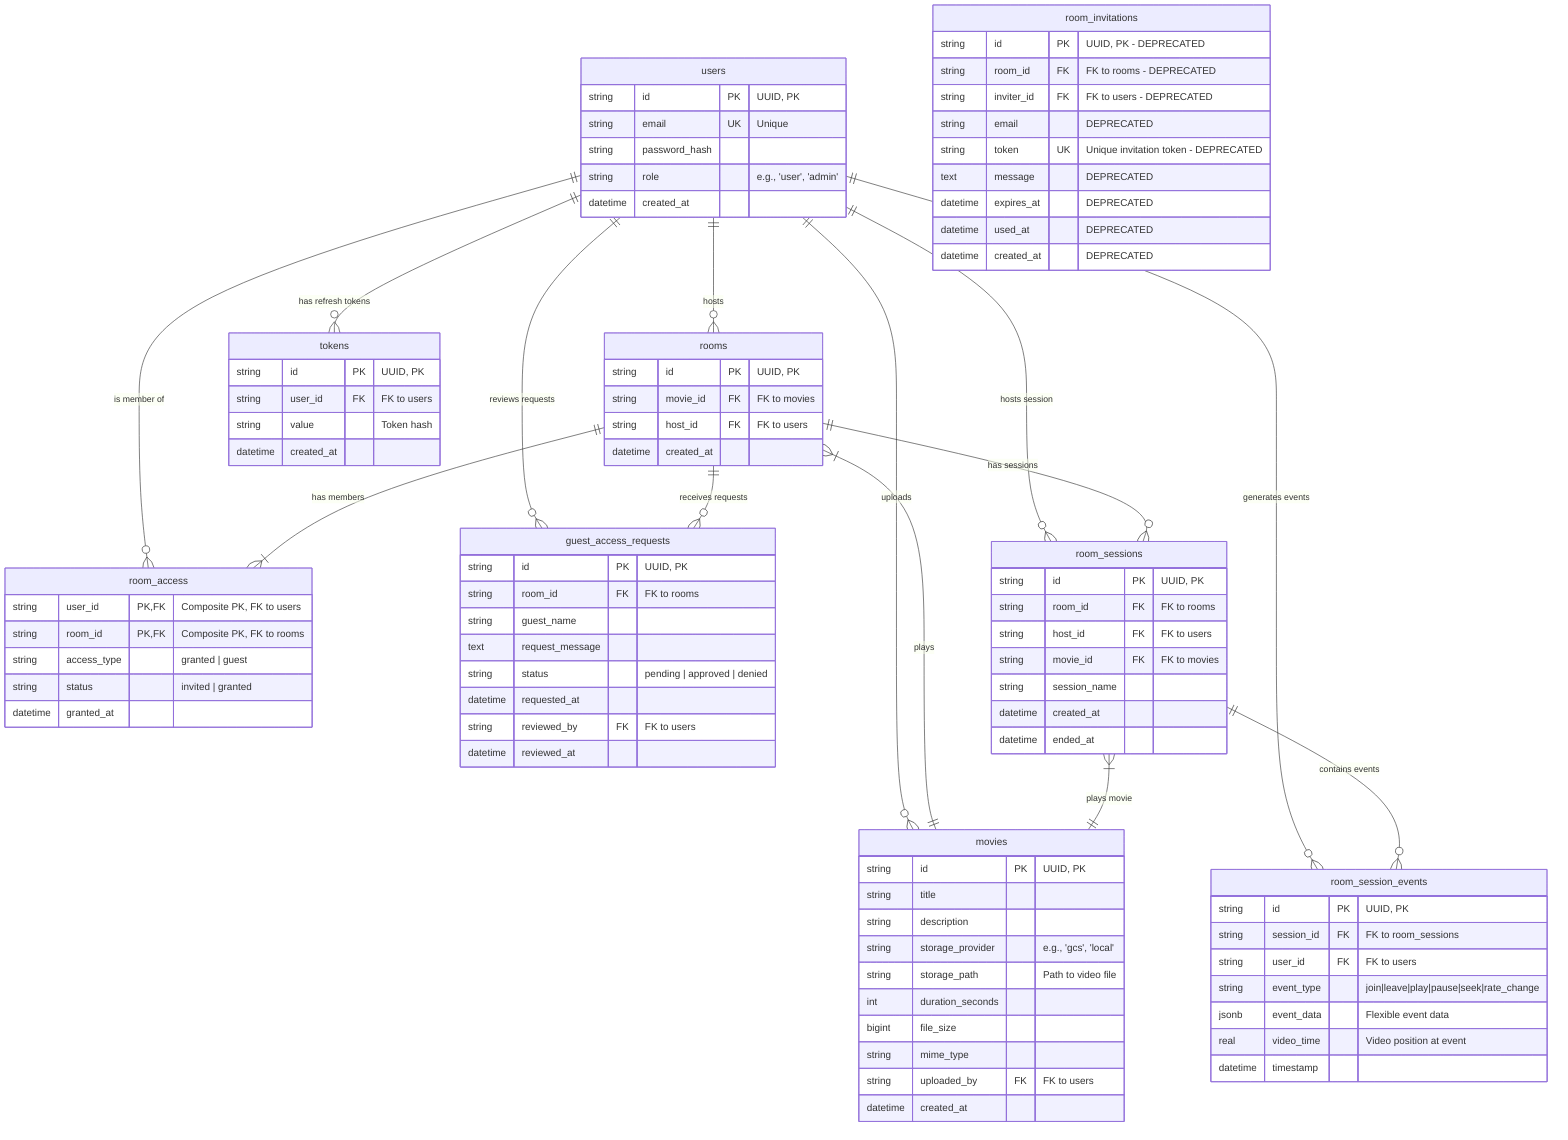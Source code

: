 erDiagram
    users {
        string id PK "UUID, PK"
        string email UK "Unique"
        string password_hash
        string role "e.g., 'user', 'admin'"
        datetime created_at
    }
    movies {
        string id PK "UUID, PK"
        string title
        string description
        string storage_provider "e.g., 'gcs', 'local'"
        string storage_path "Path to video file"
        int duration_seconds
        bigint file_size
        string mime_type
        string uploaded_by FK "FK to users"
        datetime created_at
    }
    rooms {
        string id PK "UUID, PK"
        string movie_id FK "FK to movies"
        string host_id FK "FK to users"
        datetime created_at
    }
    room_access {
        string user_id PK, FK "Composite PK, FK to users"
        string room_id PK, FK "Composite PK, FK to rooms"
        string access_type "granted | guest"
        string status "invited | granted"
        datetime granted_at
    }
    guest_access_requests {
        string id PK "UUID, PK"
        string room_id FK "FK to rooms"
        string guest_name
        text request_message
        string status "pending | approved | denied"
        datetime requested_at
        string reviewed_by FK "FK to users"
        datetime reviewed_at
    }
    room_invitations {
        string id PK "UUID, PK - DEPRECATED"
        string room_id FK "FK to rooms - DEPRECATED"
        string inviter_id FK "FK to users - DEPRECATED"
        string email "DEPRECATED"
        string token UK "Unique invitation token - DEPRECATED"
        text message "DEPRECATED"
        datetime expires_at "DEPRECATED"
        datetime used_at "DEPRECATED"
        datetime created_at "DEPRECATED"
    }
    room_sessions {
        string id PK "UUID, PK"
        string room_id FK "FK to rooms"
        string host_id FK "FK to users"
        string movie_id FK "FK to movies"
        string session_name
        datetime created_at
        datetime ended_at
    }
    room_session_events {
        string id PK "UUID, PK"
        string session_id FK "FK to room_sessions"
        string user_id FK "FK to users"
        string event_type "join|leave|play|pause|seek|rate_change"
        jsonb event_data "Flexible event data"
        real video_time "Video position at event"
        datetime timestamp
    }
    tokens {
        string id PK "UUID, PK"
        string user_id FK "FK to users"
        string value "Token hash"
        datetime created_at
    }

    %% Relationships
    users ||--o{ room_access : "is member of"
    users ||--o{ rooms : "hosts"
    users ||--o{ movies : "uploads"
    users ||--o{ room_sessions : "hosts session"
    users ||--o{ room_session_events : "generates events"
    users ||--o{ tokens : "has refresh tokens"
    users ||--o{ guest_access_requests : "reviews requests"
    
    rooms ||--|{ room_access : "has members"
    rooms }|--|| movies : "plays"
    rooms ||--o{ room_sessions : "has sessions"
    rooms ||--o{ guest_access_requests : "receives requests"
    
    room_sessions ||--o{ room_session_events : "contains events"
    room_sessions }|--|| movies : "plays movie"